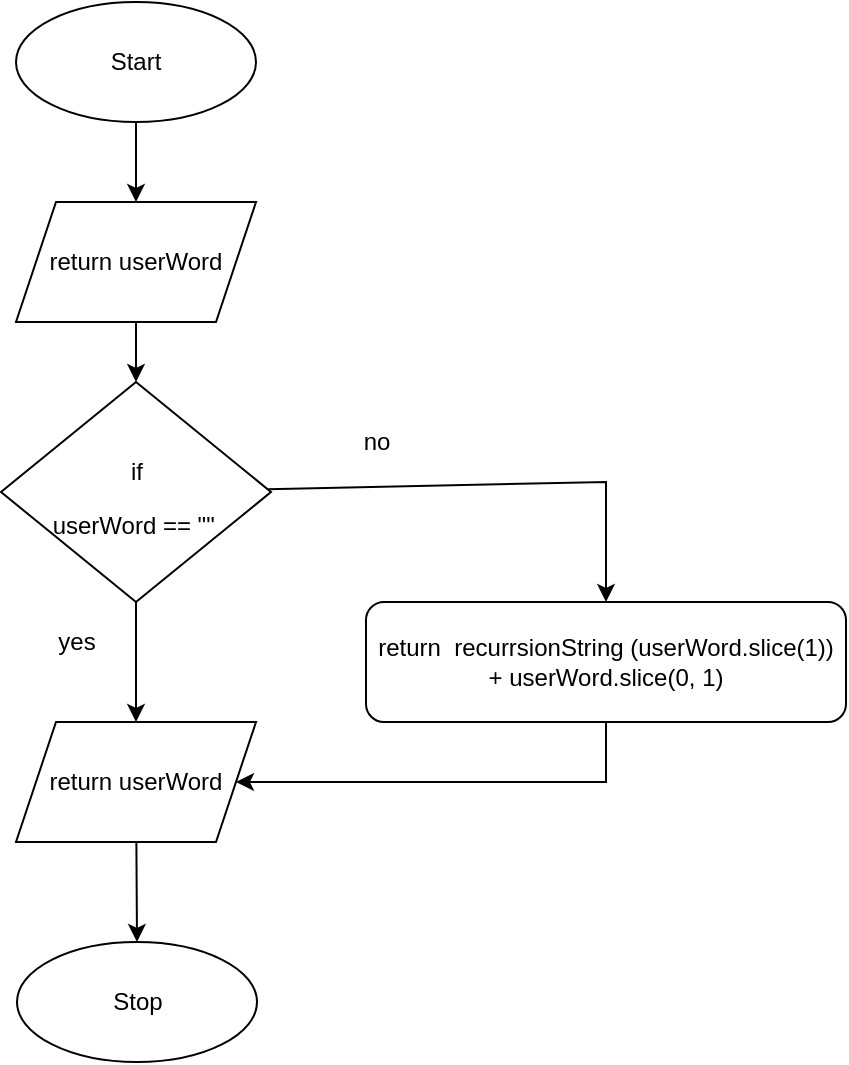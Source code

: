 <mxfile>
    <diagram id="dlwpCmBoVIuTvLNb9pxE" name="Page-1">
        <mxGraphModel dx="912" dy="594" grid="1" gridSize="10" guides="1" tooltips="1" connect="1" arrows="1" fold="1" page="1" pageScale="1" pageWidth="827" pageHeight="1169" math="0" shadow="0">
            <root>
                <mxCell id="0"/>
                <mxCell id="1" parent="0"/>
                <mxCell id="2" style="edgeStyle=none;html=1;entryX=0.5;entryY=0;entryDx=0;entryDy=0;" parent="1" source="3" target="15" edge="1">
                    <mxGeometry relative="1" as="geometry"/>
                </mxCell>
                <mxCell id="3" value="Start" style="ellipse;whiteSpace=wrap;html=1;" parent="1" vertex="1">
                    <mxGeometry x="515" y="210" width="120" height="60" as="geometry"/>
                </mxCell>
                <mxCell id="4" value="Stop" style="ellipse;whiteSpace=wrap;html=1;" parent="1" vertex="1">
                    <mxGeometry x="515.5" y="680" width="120" height="60" as="geometry"/>
                </mxCell>
                <mxCell id="5" style="edgeStyle=none;html=1;entryX=0.5;entryY=0;entryDx=0;entryDy=0;fontSize=12;" parent="1" source="7" target="11" edge="1">
                    <mxGeometry relative="1" as="geometry">
                        <mxPoint x="575" y="520" as="targetPoint"/>
                    </mxGeometry>
                </mxCell>
                <mxCell id="6" style="edgeStyle=none;html=1;entryX=0.5;entryY=0;entryDx=0;entryDy=0;rounded=0;" parent="1" source="7" target="13" edge="1">
                    <mxGeometry relative="1" as="geometry">
                        <Array as="points">
                            <mxPoint x="810" y="450"/>
                        </Array>
                    </mxGeometry>
                </mxCell>
                <mxCell id="7" value="&lt;font style=&quot;font-size: 12px&quot;&gt;if &lt;br&gt;userWord == &quot;&quot;&amp;nbsp;&lt;/font&gt;" style="rhombus;whiteSpace=wrap;html=1;fontSize=22;" parent="1" vertex="1">
                    <mxGeometry x="507.5" y="400" width="135" height="110" as="geometry"/>
                </mxCell>
                <mxCell id="8" value="no" style="text;html=1;align=center;verticalAlign=middle;resizable=0;points=[];autosize=1;strokeColor=none;fillColor=none;fontSize=12;" parent="1" vertex="1">
                    <mxGeometry x="680" y="420" width="30" height="20" as="geometry"/>
                </mxCell>
                <mxCell id="9" value="yes" style="text;html=1;align=center;verticalAlign=middle;resizable=0;points=[];autosize=1;strokeColor=none;fillColor=none;fontSize=12;" parent="1" vertex="1">
                    <mxGeometry x="530" y="520" width="30" height="20" as="geometry"/>
                </mxCell>
                <mxCell id="10" style="edgeStyle=none;html=1;entryX=0.5;entryY=0;entryDx=0;entryDy=0;" parent="1" source="11" target="4" edge="1">
                    <mxGeometry relative="1" as="geometry"/>
                </mxCell>
                <mxCell id="11" value="return userWord" style="shape=parallelogram;perimeter=parallelogramPerimeter;whiteSpace=wrap;html=1;fixedSize=1;" parent="1" vertex="1">
                    <mxGeometry x="515" y="570" width="120" height="60" as="geometry"/>
                </mxCell>
                <mxCell id="12" style="edgeStyle=none;html=1;entryX=1;entryY=0.5;entryDx=0;entryDy=0;rounded=0;" parent="1" source="13" target="11" edge="1">
                    <mxGeometry relative="1" as="geometry">
                        <Array as="points">
                            <mxPoint x="810" y="600"/>
                        </Array>
                    </mxGeometry>
                </mxCell>
                <mxCell id="13" value="return&amp;nbsp; recurrsionString (userWord.slice(1)) + userWord.slice(0, 1)" style="rounded=1;whiteSpace=wrap;html=1;" parent="1" vertex="1">
                    <mxGeometry x="690" y="510" width="240" height="60" as="geometry"/>
                </mxCell>
                <mxCell id="14" style="edgeStyle=none;html=1;entryX=0.5;entryY=0;entryDx=0;entryDy=0;" parent="1" source="15" target="7" edge="1">
                    <mxGeometry relative="1" as="geometry"/>
                </mxCell>
                <mxCell id="15" value="return userWord" style="shape=parallelogram;perimeter=parallelogramPerimeter;whiteSpace=wrap;html=1;fixedSize=1;" parent="1" vertex="1">
                    <mxGeometry x="515" y="310" width="120" height="60" as="geometry"/>
                </mxCell>
            </root>
        </mxGraphModel>
    </diagram>
</mxfile>